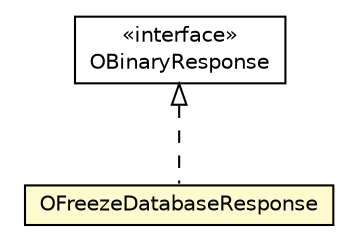 #!/usr/local/bin/dot
#
# Class diagram 
# Generated by UMLGraph version R5_6-24-gf6e263 (http://www.umlgraph.org/)
#

digraph G {
	edge [fontname="Helvetica",fontsize=10,labelfontname="Helvetica",labelfontsize=10];
	node [fontname="Helvetica",fontsize=10,shape=plaintext];
	nodesep=0.25;
	ranksep=0.5;
	// com.orientechnologies.orient.client.remote.OBinaryResponse
	c3419650 [label=<<table title="com.orientechnologies.orient.client.remote.OBinaryResponse" border="0" cellborder="1" cellspacing="0" cellpadding="2" port="p" href="../OBinaryResponse.html">
		<tr><td><table border="0" cellspacing="0" cellpadding="1">
<tr><td align="center" balign="center"> &#171;interface&#187; </td></tr>
<tr><td align="center" balign="center"> OBinaryResponse </td></tr>
		</table></td></tr>
		</table>>, URL="../OBinaryResponse.html", fontname="Helvetica", fontcolor="black", fontsize=10.0];
	// com.orientechnologies.orient.client.remote.message.OFreezeDatabaseResponse
	c3419770 [label=<<table title="com.orientechnologies.orient.client.remote.message.OFreezeDatabaseResponse" border="0" cellborder="1" cellspacing="0" cellpadding="2" port="p" bgcolor="lemonChiffon" href="./OFreezeDatabaseResponse.html">
		<tr><td><table border="0" cellspacing="0" cellpadding="1">
<tr><td align="center" balign="center"> OFreezeDatabaseResponse </td></tr>
		</table></td></tr>
		</table>>, URL="./OFreezeDatabaseResponse.html", fontname="Helvetica", fontcolor="black", fontsize=10.0];
	//com.orientechnologies.orient.client.remote.message.OFreezeDatabaseResponse implements com.orientechnologies.orient.client.remote.OBinaryResponse
	c3419650:p -> c3419770:p [dir=back,arrowtail=empty,style=dashed];
}

